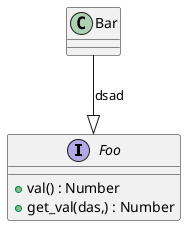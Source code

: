 @startuml

interface Foo{
  +val() : Number
  +get_val(das,) : Number
}

class Bar {

}

Bar -down-|> Foo : dsad

@enduml
